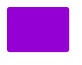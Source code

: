 @startuml

skinparam ClassBackgroundColor #DarkViolet
skinparam ClassFontColor #DarkViolet
skinparam ClassBorderColor #DarkViolet

skinparam ClassStereotypeFontSize 0
skinparam CircledCharacterFontSize 0
skinparam CircledCharacterRadius 0
skinparam ClassBorderThickness 0
skinparam Shadowing false

class Dummy

@enduml